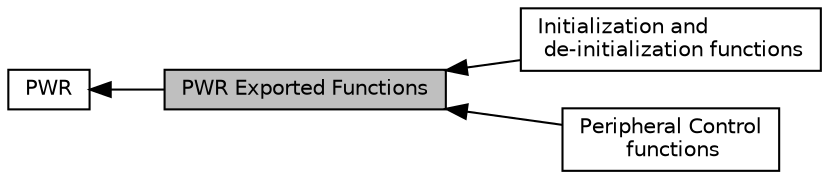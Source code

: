 digraph "PWR Exported Functions"
{
  edge [fontname="Helvetica",fontsize="10",labelfontname="Helvetica",labelfontsize="10"];
  node [fontname="Helvetica",fontsize="10",shape=box];
  rankdir=LR;
  Node2 [label="PWR",height=0.2,width=0.4,color="black", fillcolor="white", style="filled",URL="$group__PWR.html",tooltip="PWR HAL module driver."];
  Node1 [label="PWR Exported Functions",height=0.2,width=0.4,color="black", fillcolor="grey75", style="filled", fontcolor="black",tooltip=" "];
  Node3 [label="Initialization and\l de-initialization functions",height=0.2,width=0.4,color="black", fillcolor="white", style="filled",URL="$group__PWR__Exported__Functions__Group1.html",tooltip=" "];
  Node4 [label="Peripheral Control\l functions",height=0.2,width=0.4,color="black", fillcolor="white", style="filled",URL="$group__PWR__Exported__Functions__Group2.html",tooltip=" "];
  Node2->Node1 [shape=plaintext, dir="back", style="solid"];
  Node1->Node3 [shape=plaintext, dir="back", style="solid"];
  Node1->Node4 [shape=plaintext, dir="back", style="solid"];
}
